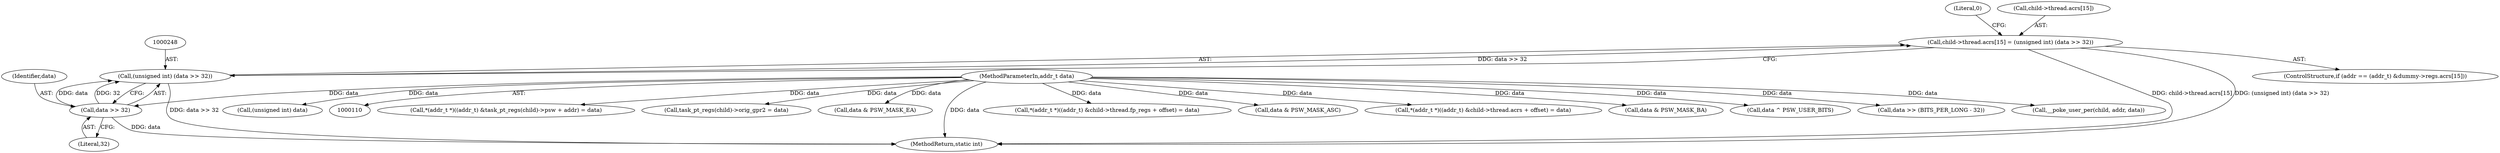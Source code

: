 digraph "0_linux_dab6cf55f81a6e16b8147aed9a843e1691dcd318@API" {
"1000239" [label="(Call,child->thread.acrs[15] = (unsigned int) (data >> 32))"];
"1000247" [label="(Call,(unsigned int) (data >> 32))"];
"1000249" [label="(Call,data >> 32)"];
"1000113" [label="(MethodParameterIn,addr_t data)"];
"1000187" [label="(Call,*(addr_t *)((addr_t) &task_pt_regs(child)->psw + addr) = data)"];
"1000281" [label="(Call,task_pt_regs(child)->orig_gpr2 = data)"];
"1000239" [label="(Call,child->thread.acrs[15] = (unsigned int) (data >> 32))"];
"1000113" [label="(MethodParameterIn,addr_t data)"];
"1000177" [label="(Call,data & PSW_MASK_EA)"];
"1000358" [label="(Call,*(addr_t *)((addr_t) &child->thread.fp_regs + offset) = data)"];
"1000168" [label="(Call,data & PSW_MASK_ASC)"];
"1000251" [label="(Literal,32)"];
"1000404" [label="(MethodReturn,static int)"];
"1000253" [label="(Call,*(addr_t *)((addr_t) &child->thread.acrs + offset) = data)"];
"1000181" [label="(Call,data & PSW_MASK_BA)"];
"1000403" [label="(Literal,0)"];
"1000249" [label="(Call,data >> 32)"];
"1000159" [label="(Call,data ^ PSW_USER_BITS)"];
"1000226" [label="(ControlStructure,if (addr == (addr_t) &dummy->regs.acrs[15]))"];
"1000338" [label="(Call,data >> (BITS_PER_LONG - 32))"];
"1000250" [label="(Identifier,data)"];
"1000398" [label="(Call,__poke_user_per(child, addr, data))"];
"1000240" [label="(Call,child->thread.acrs[15])"];
"1000247" [label="(Call,(unsigned int) (data >> 32))"];
"1000333" [label="(Call,(unsigned int) data)"];
"1000239" -> "1000226"  [label="AST: "];
"1000239" -> "1000247"  [label="CFG: "];
"1000240" -> "1000239"  [label="AST: "];
"1000247" -> "1000239"  [label="AST: "];
"1000403" -> "1000239"  [label="CFG: "];
"1000239" -> "1000404"  [label="DDG: child->thread.acrs[15]"];
"1000239" -> "1000404"  [label="DDG: (unsigned int) (data >> 32)"];
"1000247" -> "1000239"  [label="DDG: data >> 32"];
"1000247" -> "1000249"  [label="CFG: "];
"1000248" -> "1000247"  [label="AST: "];
"1000249" -> "1000247"  [label="AST: "];
"1000247" -> "1000404"  [label="DDG: data >> 32"];
"1000249" -> "1000247"  [label="DDG: data"];
"1000249" -> "1000247"  [label="DDG: 32"];
"1000249" -> "1000251"  [label="CFG: "];
"1000250" -> "1000249"  [label="AST: "];
"1000251" -> "1000249"  [label="AST: "];
"1000249" -> "1000404"  [label="DDG: data"];
"1000113" -> "1000249"  [label="DDG: data"];
"1000113" -> "1000110"  [label="AST: "];
"1000113" -> "1000404"  [label="DDG: data"];
"1000113" -> "1000159"  [label="DDG: data"];
"1000113" -> "1000168"  [label="DDG: data"];
"1000113" -> "1000177"  [label="DDG: data"];
"1000113" -> "1000181"  [label="DDG: data"];
"1000113" -> "1000187"  [label="DDG: data"];
"1000113" -> "1000253"  [label="DDG: data"];
"1000113" -> "1000281"  [label="DDG: data"];
"1000113" -> "1000333"  [label="DDG: data"];
"1000113" -> "1000338"  [label="DDG: data"];
"1000113" -> "1000358"  [label="DDG: data"];
"1000113" -> "1000398"  [label="DDG: data"];
}
